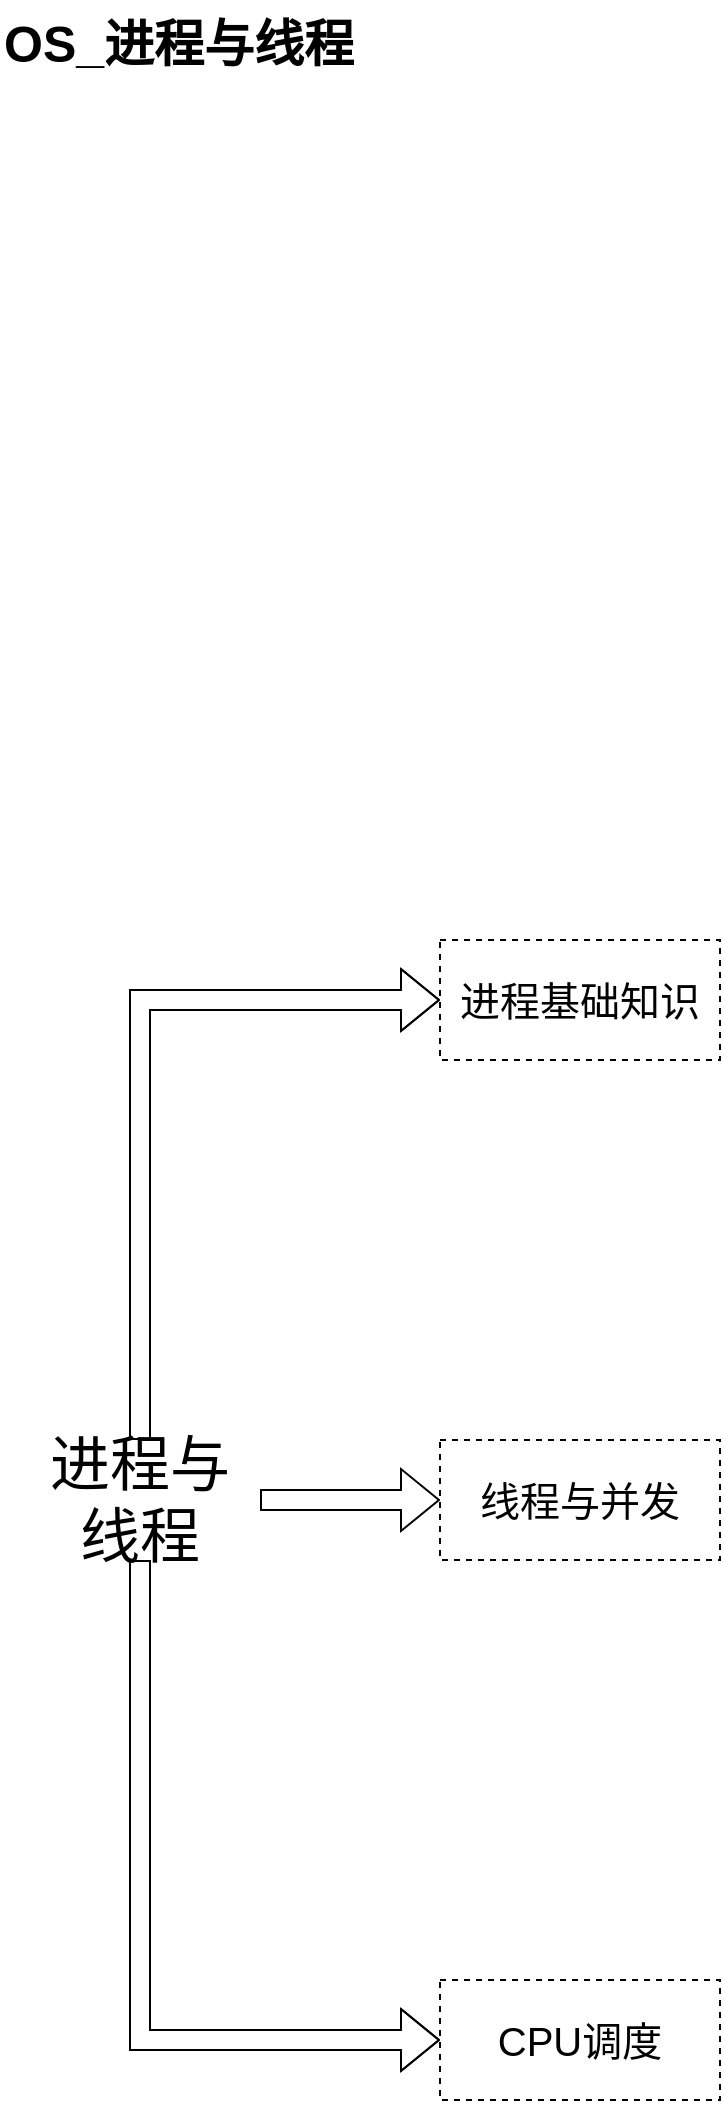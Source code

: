 <mxfile version="24.8.3">
  <diagram name="第 1 页" id="Skwe0buN1VDlV5Pr2Fpp">
    <mxGraphModel dx="735" dy="743" grid="1" gridSize="10" guides="1" tooltips="1" connect="1" arrows="1" fold="1" page="1" pageScale="1" pageWidth="827" pageHeight="1169" math="0" shadow="0">
      <root>
        <mxCell id="0" />
        <mxCell id="1" parent="0" />
        <mxCell id="q8A6Jre_Dmv5E1ko5mhS-2" value="&lt;h1 style=&quot;margin-top: 0px;&quot;&gt;&lt;font style=&quot;font-size: 25px;&quot;&gt;OS_进程与线程&lt;/font&gt;&lt;/h1&gt;" style="text;html=1;whiteSpace=wrap;overflow=hidden;rounded=0;" vertex="1" parent="1">
          <mxGeometry x="40" y="20" width="180" height="120" as="geometry" />
        </mxCell>
        <mxCell id="q8A6Jre_Dmv5E1ko5mhS-20" style="edgeStyle=orthogonalEdgeStyle;rounded=0;orthogonalLoop=1;jettySize=auto;html=1;exitX=0.5;exitY=0;exitDx=0;exitDy=0;entryX=0;entryY=0.5;entryDx=0;entryDy=0;shape=flexArrow;" edge="1" parent="1" source="q8A6Jre_Dmv5E1ko5mhS-11" target="q8A6Jre_Dmv5E1ko5mhS-12">
          <mxGeometry relative="1" as="geometry" />
        </mxCell>
        <mxCell id="q8A6Jre_Dmv5E1ko5mhS-21" style="edgeStyle=orthogonalEdgeStyle;rounded=0;orthogonalLoop=1;jettySize=auto;html=1;exitX=1;exitY=0.5;exitDx=0;exitDy=0;entryX=0;entryY=0.5;entryDx=0;entryDy=0;shape=flexArrow;" edge="1" parent="1" source="q8A6Jre_Dmv5E1ko5mhS-11" target="q8A6Jre_Dmv5E1ko5mhS-13">
          <mxGeometry relative="1" as="geometry" />
        </mxCell>
        <mxCell id="q8A6Jre_Dmv5E1ko5mhS-22" style="edgeStyle=orthogonalEdgeStyle;rounded=0;orthogonalLoop=1;jettySize=auto;html=1;exitX=0.5;exitY=1;exitDx=0;exitDy=0;entryX=0;entryY=0.5;entryDx=0;entryDy=0;shape=flexArrow;" edge="1" parent="1" source="q8A6Jre_Dmv5E1ko5mhS-11" target="q8A6Jre_Dmv5E1ko5mhS-14">
          <mxGeometry relative="1" as="geometry" />
        </mxCell>
        <mxCell id="q8A6Jre_Dmv5E1ko5mhS-11" value="&lt;font style=&quot;font-size: 30px;&quot;&gt;进程与线程&lt;/font&gt;" style="rounded=0;whiteSpace=wrap;html=1;fontSize=20;fillColor=none;strokeColor=none;" vertex="1" parent="1">
          <mxGeometry x="50" y="740" width="120" height="60" as="geometry" />
        </mxCell>
        <mxCell id="q8A6Jre_Dmv5E1ko5mhS-12" value="进程基础知识" style="rounded=0;whiteSpace=wrap;html=1;fontSize=20;dashed=1;" vertex="1" parent="1">
          <mxGeometry x="260" y="490" width="140" height="60" as="geometry" />
        </mxCell>
        <mxCell id="q8A6Jre_Dmv5E1ko5mhS-13" value="线程与并发" style="rounded=0;whiteSpace=wrap;html=1;fontSize=20;dashed=1;" vertex="1" parent="1">
          <mxGeometry x="260" y="740" width="140" height="60" as="geometry" />
        </mxCell>
        <mxCell id="q8A6Jre_Dmv5E1ko5mhS-14" value="CPU调度" style="rounded=0;whiteSpace=wrap;html=1;fontSize=20;dashed=1;" vertex="1" parent="1">
          <mxGeometry x="260" y="1010" width="140" height="60" as="geometry" />
        </mxCell>
      </root>
    </mxGraphModel>
  </diagram>
</mxfile>
